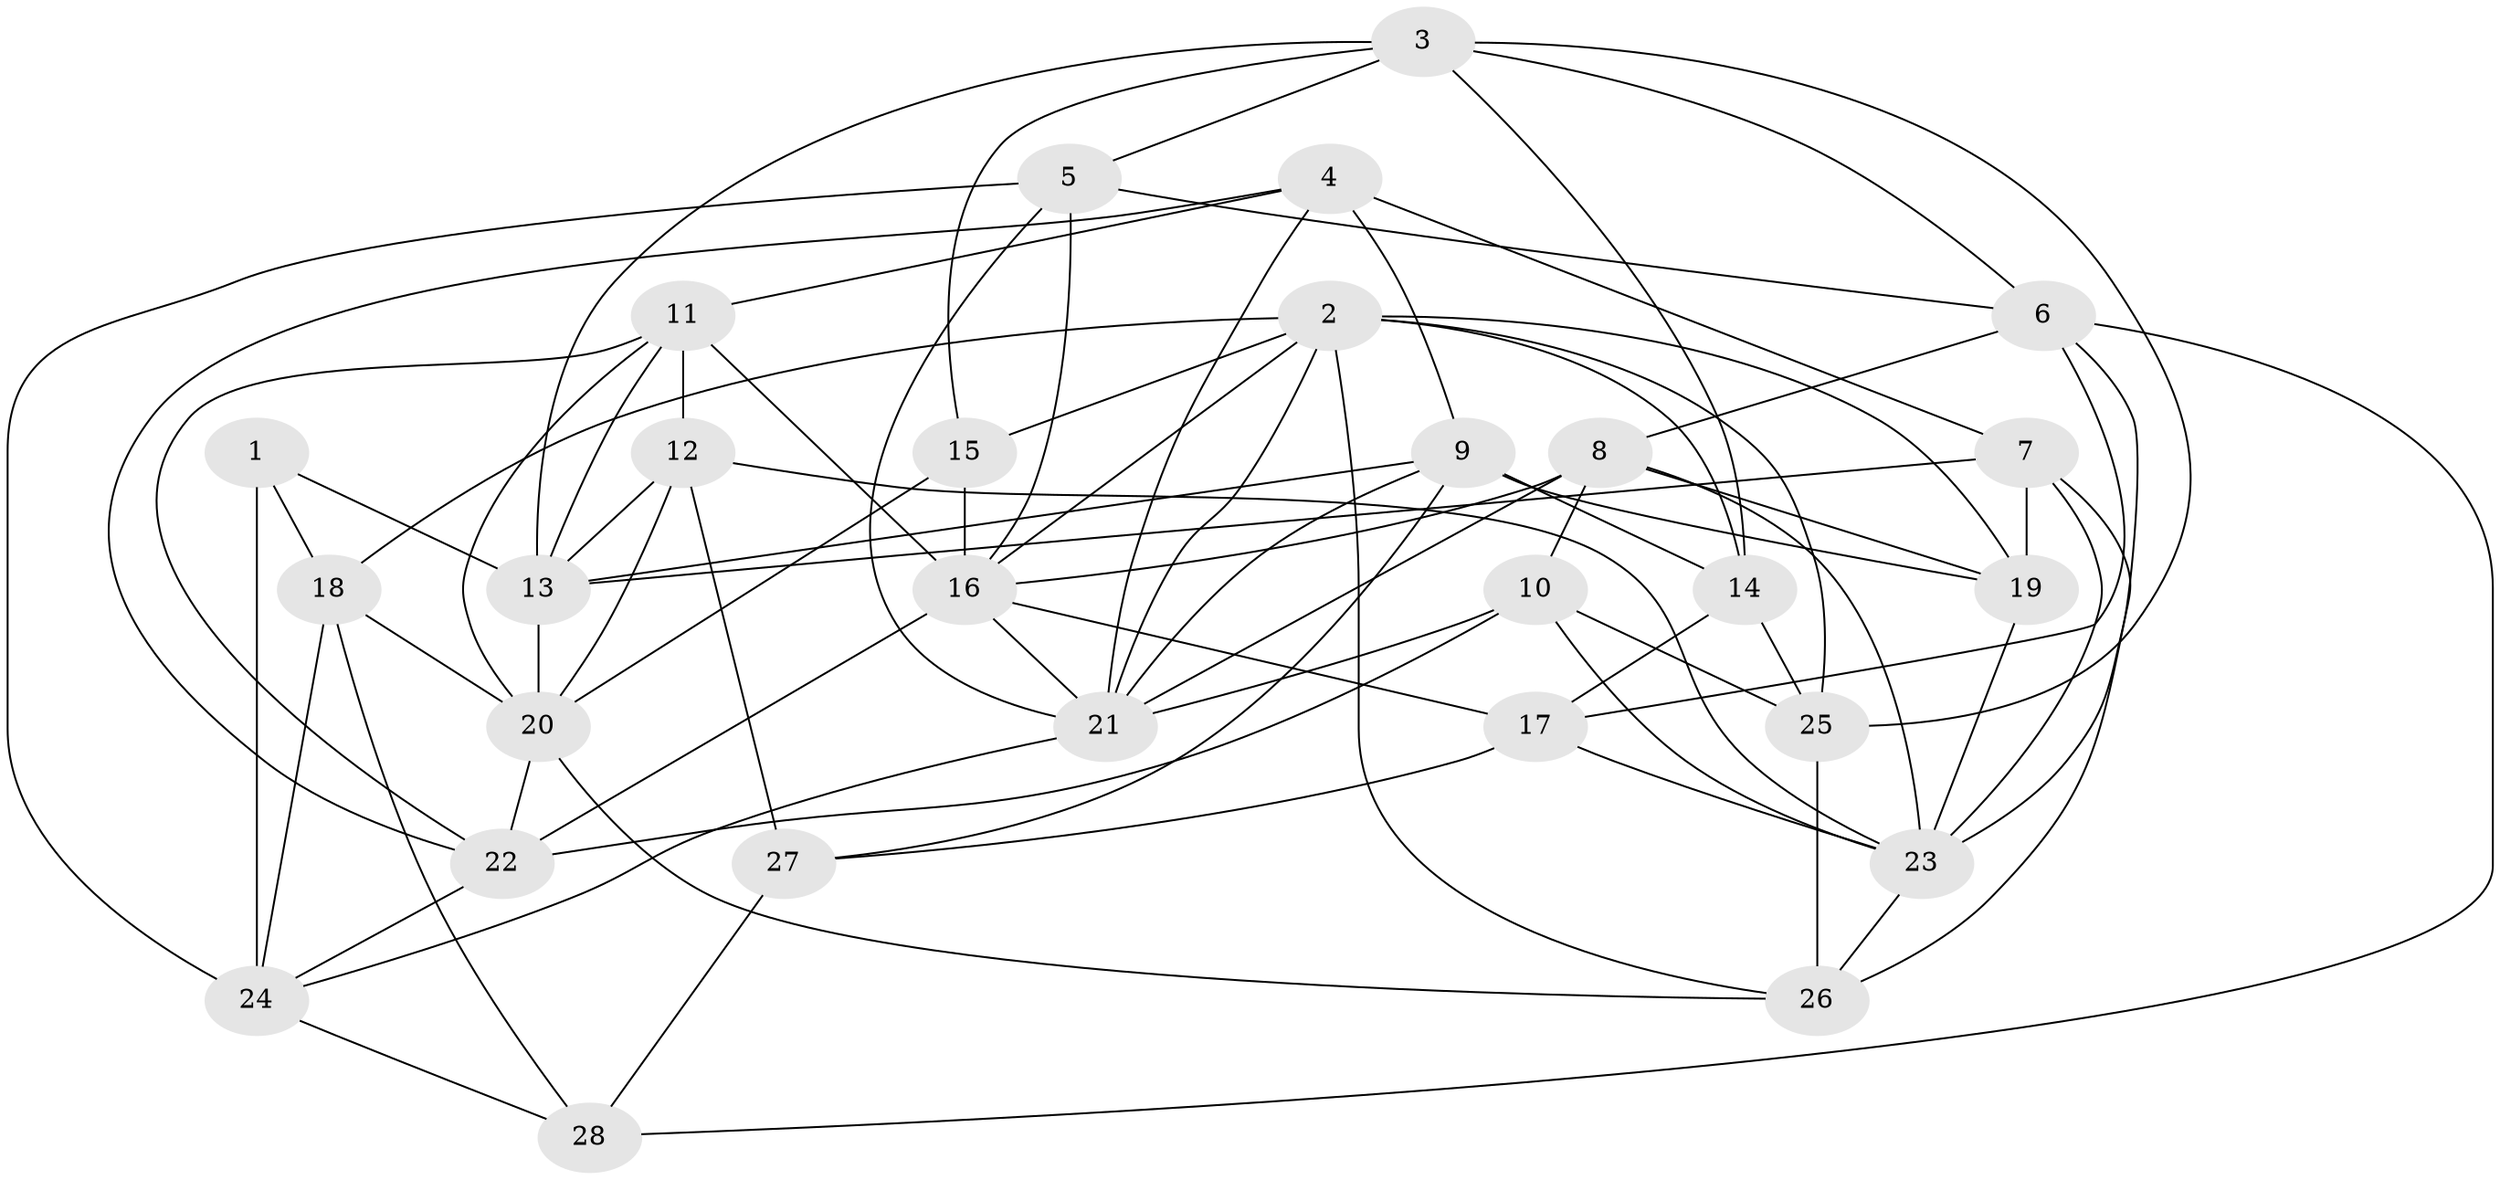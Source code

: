 // original degree distribution, {4: 1.0}
// Generated by graph-tools (version 1.1) at 2025/38/03/04/25 23:38:08]
// undirected, 28 vertices, 79 edges
graph export_dot {
  node [color=gray90,style=filled];
  1;
  2;
  3;
  4;
  5;
  6;
  7;
  8;
  9;
  10;
  11;
  12;
  13;
  14;
  15;
  16;
  17;
  18;
  19;
  20;
  21;
  22;
  23;
  24;
  25;
  26;
  27;
  28;
  1 -- 13 [weight=2.0];
  1 -- 18 [weight=1.0];
  1 -- 24 [weight=1.0];
  2 -- 14 [weight=1.0];
  2 -- 15 [weight=1.0];
  2 -- 16 [weight=2.0];
  2 -- 18 [weight=1.0];
  2 -- 19 [weight=2.0];
  2 -- 21 [weight=1.0];
  2 -- 25 [weight=1.0];
  2 -- 26 [weight=1.0];
  3 -- 5 [weight=1.0];
  3 -- 6 [weight=1.0];
  3 -- 13 [weight=1.0];
  3 -- 14 [weight=1.0];
  3 -- 15 [weight=1.0];
  3 -- 25 [weight=1.0];
  4 -- 7 [weight=2.0];
  4 -- 9 [weight=1.0];
  4 -- 11 [weight=1.0];
  4 -- 21 [weight=1.0];
  4 -- 22 [weight=1.0];
  5 -- 6 [weight=1.0];
  5 -- 16 [weight=1.0];
  5 -- 21 [weight=2.0];
  5 -- 24 [weight=1.0];
  6 -- 8 [weight=1.0];
  6 -- 17 [weight=1.0];
  6 -- 23 [weight=1.0];
  6 -- 28 [weight=1.0];
  7 -- 13 [weight=1.0];
  7 -- 19 [weight=1.0];
  7 -- 23 [weight=1.0];
  7 -- 26 [weight=1.0];
  8 -- 10 [weight=1.0];
  8 -- 16 [weight=1.0];
  8 -- 19 [weight=1.0];
  8 -- 21 [weight=1.0];
  8 -- 23 [weight=1.0];
  9 -- 13 [weight=1.0];
  9 -- 14 [weight=1.0];
  9 -- 19 [weight=1.0];
  9 -- 21 [weight=1.0];
  9 -- 27 [weight=1.0];
  10 -- 21 [weight=2.0];
  10 -- 22 [weight=1.0];
  10 -- 23 [weight=1.0];
  10 -- 25 [weight=1.0];
  11 -- 12 [weight=1.0];
  11 -- 13 [weight=1.0];
  11 -- 16 [weight=1.0];
  11 -- 20 [weight=1.0];
  11 -- 22 [weight=1.0];
  12 -- 13 [weight=1.0];
  12 -- 20 [weight=1.0];
  12 -- 23 [weight=1.0];
  12 -- 27 [weight=2.0];
  13 -- 20 [weight=1.0];
  14 -- 17 [weight=2.0];
  14 -- 25 [weight=1.0];
  15 -- 16 [weight=1.0];
  15 -- 20 [weight=1.0];
  16 -- 17 [weight=1.0];
  16 -- 21 [weight=1.0];
  16 -- 22 [weight=2.0];
  17 -- 23 [weight=1.0];
  17 -- 27 [weight=1.0];
  18 -- 20 [weight=1.0];
  18 -- 24 [weight=1.0];
  18 -- 28 [weight=2.0];
  19 -- 23 [weight=1.0];
  20 -- 22 [weight=2.0];
  20 -- 26 [weight=1.0];
  21 -- 24 [weight=1.0];
  22 -- 24 [weight=1.0];
  23 -- 26 [weight=1.0];
  24 -- 28 [weight=1.0];
  25 -- 26 [weight=2.0];
  27 -- 28 [weight=2.0];
}
